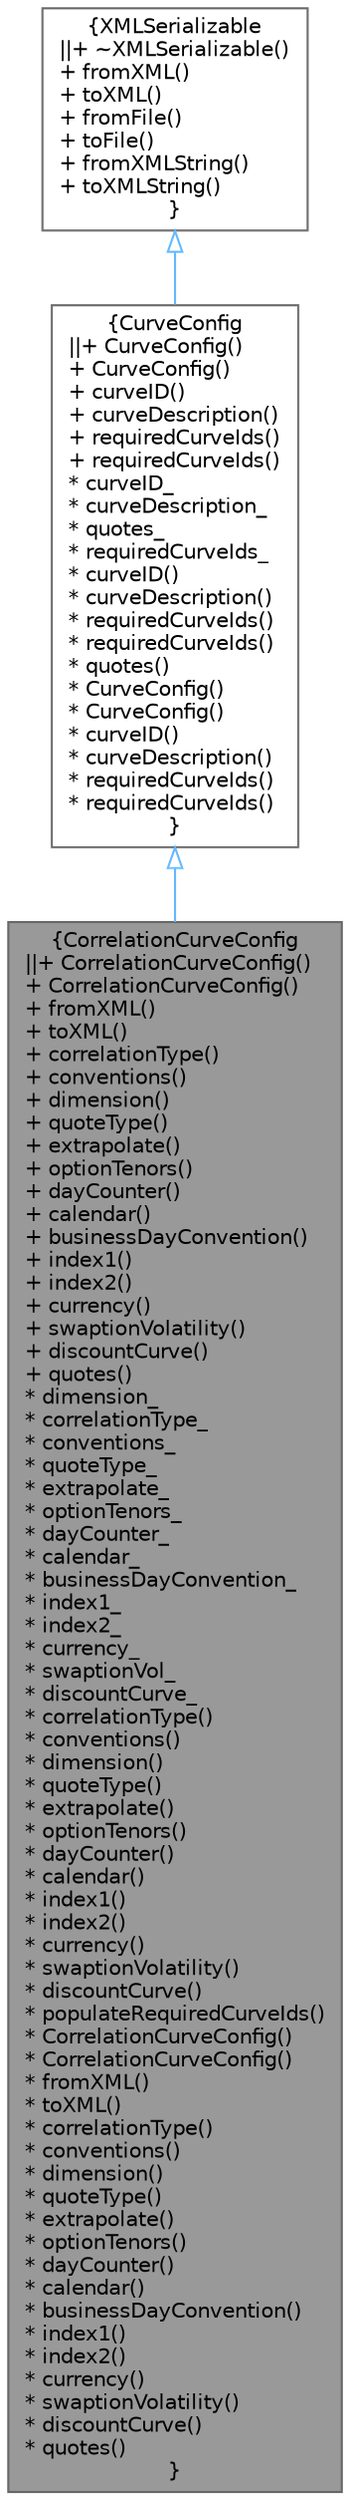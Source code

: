 digraph "CorrelationCurveConfig"
{
 // INTERACTIVE_SVG=YES
 // LATEX_PDF_SIZE
  bgcolor="transparent";
  edge [fontname=Helvetica,fontsize=10,labelfontname=Helvetica,labelfontsize=10];
  node [fontname=Helvetica,fontsize=10,shape=box,height=0.2,width=0.4];
  Node1 [label="{CorrelationCurveConfig\n||+ CorrelationCurveConfig()\l+ CorrelationCurveConfig()\l+ fromXML()\l+ toXML()\l+ correlationType()\l+ conventions()\l+ dimension()\l+ quoteType()\l+ extrapolate()\l+ optionTenors()\l+ dayCounter()\l+ calendar()\l+ businessDayConvention()\l+ index1()\l+ index2()\l+ currency()\l+ swaptionVolatility()\l+ discountCurve()\l+ quotes()\l* dimension_\l* correlationType_\l* conventions_\l* quoteType_\l* extrapolate_\l* optionTenors_\l* dayCounter_\l* calendar_\l* businessDayConvention_\l* index1_\l* index2_\l* currency_\l* swaptionVol_\l* discountCurve_\l* correlationType()\l* conventions()\l* dimension()\l* quoteType()\l* extrapolate()\l* optionTenors()\l* dayCounter()\l* calendar()\l* index1()\l* index2()\l* currency()\l* swaptionVolatility()\l* discountCurve()\l* populateRequiredCurveIds()\l* CorrelationCurveConfig()\l* CorrelationCurveConfig()\l* fromXML()\l* toXML()\l* correlationType()\l* conventions()\l* dimension()\l* quoteType()\l* extrapolate()\l* optionTenors()\l* dayCounter()\l* calendar()\l* businessDayConvention()\l* index1()\l* index2()\l* currency()\l* swaptionVolatility()\l* discountCurve()\l* quotes()\l}",height=0.2,width=0.4,color="gray40", fillcolor="grey60", style="filled", fontcolor="black",tooltip="Correlation curve configuration."];
  Node2 -> Node1 [dir="back",color="steelblue1",style="solid",arrowtail="onormal"];
  Node2 [label="{CurveConfig\n||+ CurveConfig()\l+ CurveConfig()\l+ curveID()\l+ curveDescription()\l+ requiredCurveIds()\l+ requiredCurveIds()\l* curveID_\l* curveDescription_\l* quotes_\l* requiredCurveIds_\l* curveID()\l* curveDescription()\l* requiredCurveIds()\l* requiredCurveIds()\l* quotes()\l* CurveConfig()\l* CurveConfig()\l* curveID()\l* curveDescription()\l* requiredCurveIds()\l* requiredCurveIds()\l}",height=0.2,width=0.4,color="gray40", fillcolor="white", style="filled",URL="$classore_1_1data_1_1_curve_config.html",tooltip="Base curve configuration."];
  Node3 -> Node2 [dir="back",color="steelblue1",style="solid",arrowtail="onormal"];
  Node3 [label="{XMLSerializable\n||+ ~XMLSerializable()\l+ fromXML()\l+ toXML()\l+ fromFile()\l+ toFile()\l+ fromXMLString()\l+ toXMLString()\l}",height=0.2,width=0.4,color="gray40", fillcolor="white", style="filled",URL="$classore_1_1data_1_1_x_m_l_serializable.html",tooltip="Base class for all serializable classes."];
}
